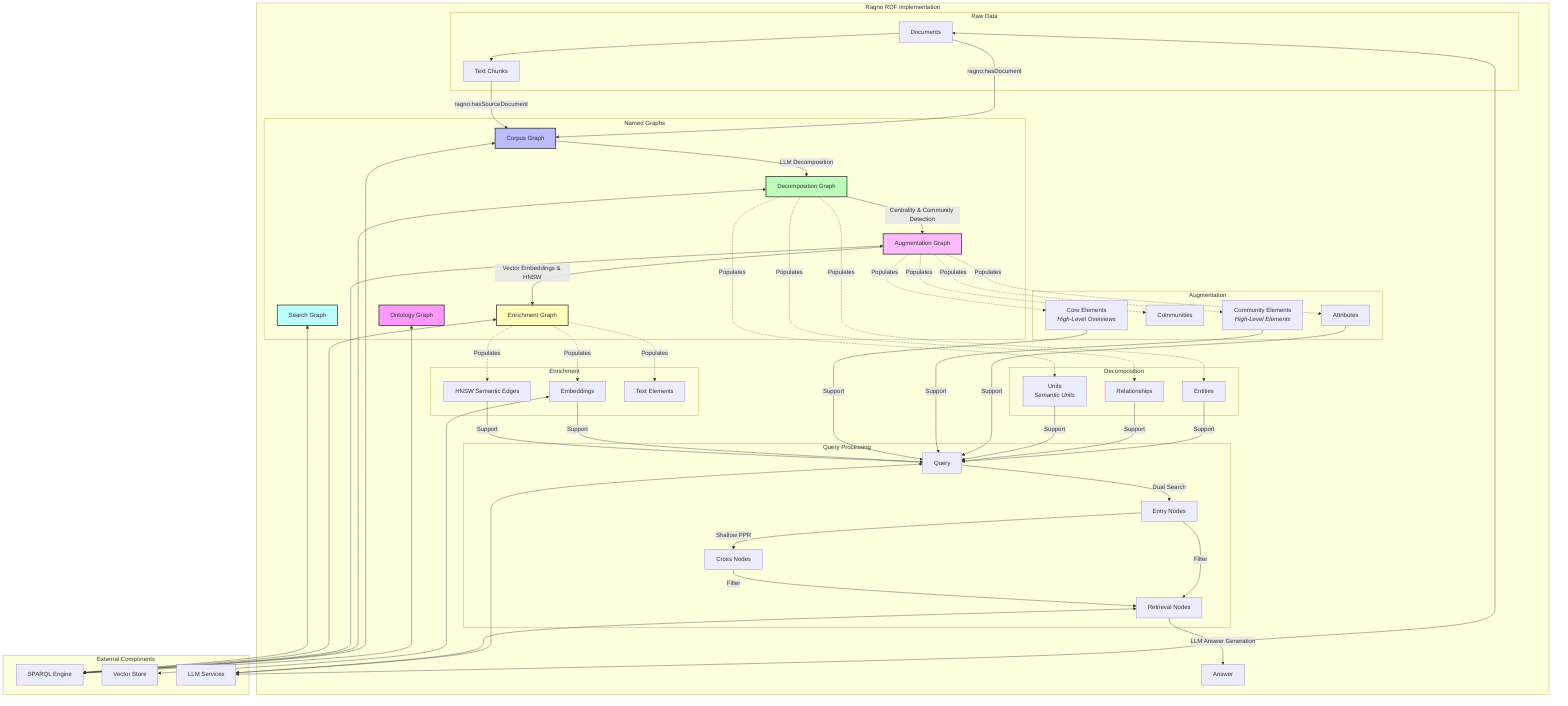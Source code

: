 flowchart TD
    subgraph "Ragno RDF Implementation"
        subgraph "Named Graphs"
            G_ONT[Ontology Graph]
            G_CORP[Corpus Graph]
            G_DEC[Decomposition Graph]
            G_AUG[Augmentation Graph]
            G_ENR[Enrichment Graph]
            G_SEARCH[Search Graph]
        end

        subgraph "Raw Data"
            DOCS[Documents] --> TEXT[Text Chunks]
        end

        subgraph "Decomposition"
            ENT[Entities]
            REL[Relationships]
            UNIT[Units<br/><i>Semantic Units</i>]
        end
        
        subgraph "Augmentation"
            ATTR[Attributes]
            COMM[Communities]
            CE[Community Elements<br/><i>High-Level Elements</i>]
            CORE[Core Elements<br/><i>High-Level Overviews</i>]
        end
        
        subgraph "Enrichment"
            EMB[Embeddings]
            HNSW[HNSW Semantic Edges]
            TEXTEL[Text Elements]
        end
        
        subgraph "Query Processing"
            QUERY[Query]
            ENTRY[Entry Nodes]
            CROSS[Cross Nodes]
            RETR[Retrieval Nodes]
        end
        
        %% Main Flow
        DOCS --> |ragno:hasDocument| G_CORP
        TEXT --> |ragno:hasSourceDocument| G_CORP
        
        G_CORP --> |LLM Decomposition| G_DEC
        G_DEC --> |Centrality & Community Detection| G_AUG
        G_AUG --> |Vector Embeddings & HNSW| G_ENR
        
        G_DEC -.-> |Populates| ENT & REL & UNIT
        G_AUG -.-> |Populates| ATTR & COMM & CE & CORE
        G_ENR -.-> |Populates| EMB & HNSW & TEXTEL
        
        ENT & REL & UNIT & ATTR & CE & CORE & EMB & HNSW --> |Support| QUERY
        
        QUERY --> |Dual Search| ENTRY
        ENTRY --> |Shallow PPR| CROSS
        ENTRY & CROSS --> |Filter| RETR
        
        RETR --> |LLM Answer Generation| ANSWER[Answer]
    end
    
    subgraph "External Components"
        SPARQL[SPARQL Engine]
        VSTORE[Vector Store]
        LLMS[LLM Services]
    end
    
    G_ONT & G_CORP & G_DEC & G_AUG & G_ENR & G_SEARCH <--> SPARQL
    EMB <--> VSTORE
    DOCS & QUERY & RETR <--> LLMS

    style G_ONT fill:#f9f,stroke:#333,stroke-width:2px
    style G_CORP fill:#bbf,stroke:#333,stroke-width:2px
    style G_DEC fill:#bfb,stroke:#333,stroke-width:2px
    style G_AUG fill:#fbf,stroke:#333,stroke-width:2px
    style G_ENR fill:#ffb,stroke:#333,stroke-width:2px
    style G_SEARCH fill:#bff,stroke:#333,stroke-width:2px